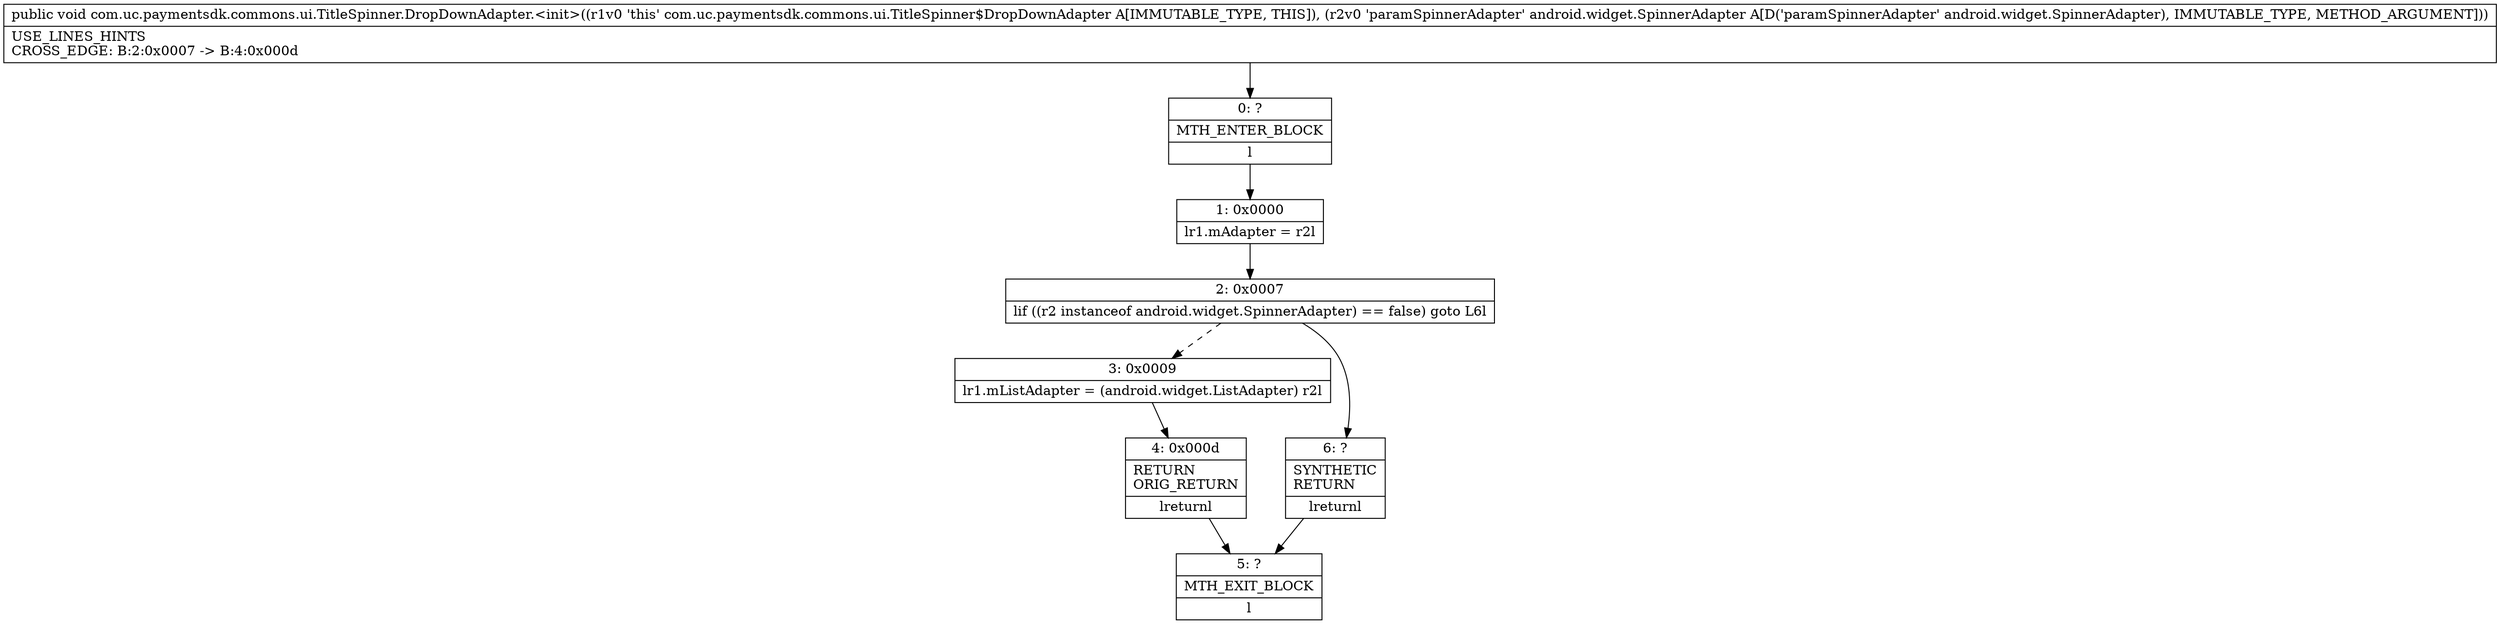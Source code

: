 digraph "CFG forcom.uc.paymentsdk.commons.ui.TitleSpinner.DropDownAdapter.\<init\>(Landroid\/widget\/SpinnerAdapter;)V" {
Node_0 [shape=record,label="{0\:\ ?|MTH_ENTER_BLOCK\l|l}"];
Node_1 [shape=record,label="{1\:\ 0x0000|lr1.mAdapter = r2l}"];
Node_2 [shape=record,label="{2\:\ 0x0007|lif ((r2 instanceof android.widget.SpinnerAdapter) == false) goto L6l}"];
Node_3 [shape=record,label="{3\:\ 0x0009|lr1.mListAdapter = (android.widget.ListAdapter) r2l}"];
Node_4 [shape=record,label="{4\:\ 0x000d|RETURN\lORIG_RETURN\l|lreturnl}"];
Node_5 [shape=record,label="{5\:\ ?|MTH_EXIT_BLOCK\l|l}"];
Node_6 [shape=record,label="{6\:\ ?|SYNTHETIC\lRETURN\l|lreturnl}"];
MethodNode[shape=record,label="{public void com.uc.paymentsdk.commons.ui.TitleSpinner.DropDownAdapter.\<init\>((r1v0 'this' com.uc.paymentsdk.commons.ui.TitleSpinner$DropDownAdapter A[IMMUTABLE_TYPE, THIS]), (r2v0 'paramSpinnerAdapter' android.widget.SpinnerAdapter A[D('paramSpinnerAdapter' android.widget.SpinnerAdapter), IMMUTABLE_TYPE, METHOD_ARGUMENT]))  | USE_LINES_HINTS\lCROSS_EDGE: B:2:0x0007 \-\> B:4:0x000d\l}"];
MethodNode -> Node_0;
Node_0 -> Node_1;
Node_1 -> Node_2;
Node_2 -> Node_3[style=dashed];
Node_2 -> Node_6;
Node_3 -> Node_4;
Node_4 -> Node_5;
Node_6 -> Node_5;
}

